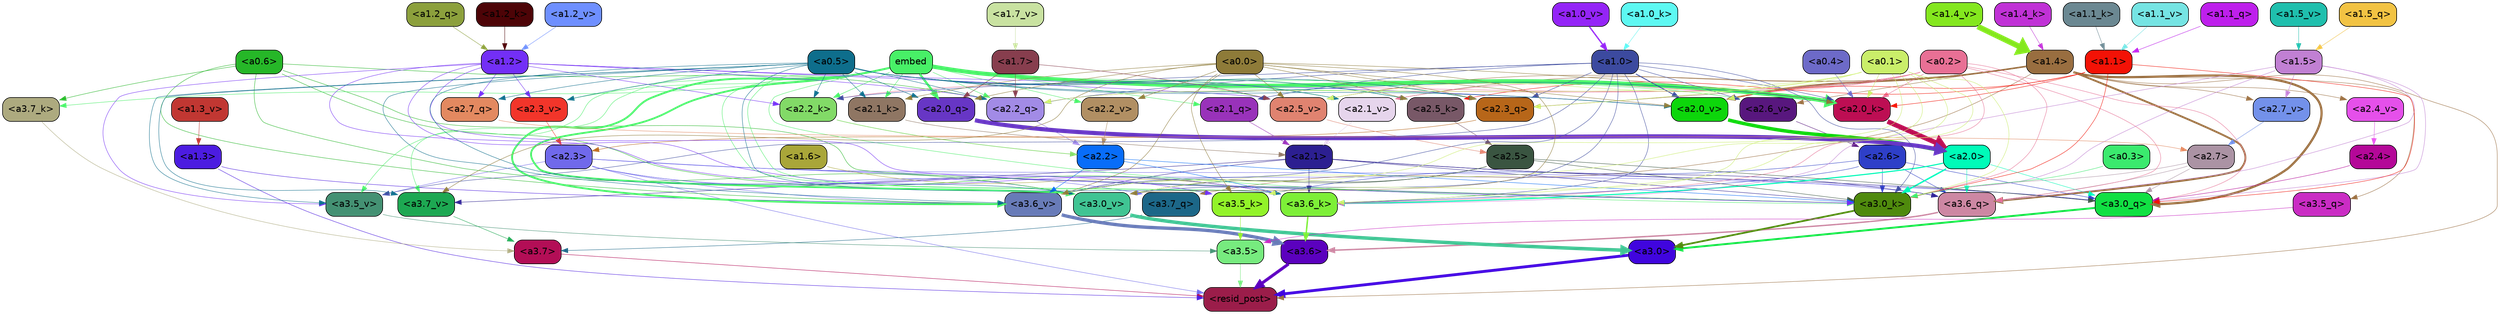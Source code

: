 strict digraph "" {
	graph [bgcolor=transparent,
		layout=dot,
		overlap=false,
		splines=true
	];
	"<a3.7>"	[color=black,
		fillcolor="#b30e56",
		fontname=Helvetica,
		shape=box,
		style="filled, rounded"];
	"<resid_post>"	[color=black,
		fillcolor="#9b1d4a",
		fontname=Helvetica,
		shape=box,
		style="filled, rounded"];
	"<a3.7>" -> "<resid_post>"	[color="#b30e56",
		penwidth=0.6239100098609924];
	"<a3.6>"	[color=black,
		fillcolor="#5b01be",
		fontname=Helvetica,
		shape=box,
		style="filled, rounded"];
	"<a3.6>" -> "<resid_post>"	[color="#5b01be",
		penwidth=4.569062113761902];
	"<a3.5>"	[color=black,
		fillcolor="#77eb7f",
		fontname=Helvetica,
		shape=box,
		style="filled, rounded"];
	"<a3.5>" -> "<resid_post>"	[color="#77eb7f",
		penwidth=0.6];
	"<a3.0>"	[color=black,
		fillcolor="#4005de",
		fontname=Helvetica,
		shape=box,
		style="filled, rounded"];
	"<a3.0>" -> "<resid_post>"	[color="#4005de",
		penwidth=4.283544182777405];
	"<a2.3>"	[color=black,
		fillcolor="#7069eb",
		fontname=Helvetica,
		shape=box,
		style="filled, rounded"];
	"<a2.3>" -> "<resid_post>"	[color="#7069eb",
		penwidth=0.6];
	"<a3.7_q>"	[color=black,
		fillcolor="#1c6788",
		fontname=Helvetica,
		shape=box,
		style="filled, rounded"];
	"<a2.3>" -> "<a3.7_q>"	[color="#7069eb",
		penwidth=0.6];
	"<a3.6_q>"	[color=black,
		fillcolor="#cd87a3",
		fontname=Helvetica,
		shape=box,
		style="filled, rounded"];
	"<a2.3>" -> "<a3.6_q>"	[color="#7069eb",
		penwidth=0.6];
	"<a3.0_q>"	[color=black,
		fillcolor="#11e043",
		fontname=Helvetica,
		shape=box,
		style="filled, rounded"];
	"<a2.3>" -> "<a3.0_q>"	[color="#7069eb",
		penwidth=0.6];
	"<a3.0_k>"	[color=black,
		fillcolor="#4f8a0d",
		fontname=Helvetica,
		shape=box,
		style="filled, rounded"];
	"<a2.3>" -> "<a3.0_k>"	[color="#7069eb",
		penwidth=0.6];
	"<a3.6_v>"	[color=black,
		fillcolor="#687bb8",
		fontname=Helvetica,
		shape=box,
		style="filled, rounded"];
	"<a2.3>" -> "<a3.6_v>"	[color="#7069eb",
		penwidth=0.6];
	"<a3.5_v>"	[color=black,
		fillcolor="#449173",
		fontname=Helvetica,
		shape=box,
		style="filled, rounded"];
	"<a2.3>" -> "<a3.5_v>"	[color="#7069eb",
		penwidth=0.6];
	"<a3.0_v>"	[color=black,
		fillcolor="#40c493",
		fontname=Helvetica,
		shape=box,
		style="filled, rounded"];
	"<a2.3>" -> "<a3.0_v>"	[color="#7069eb",
		penwidth=0.6];
	"<a1.4>"	[color=black,
		fillcolor="#996e40",
		fontname=Helvetica,
		shape=box,
		style="filled, rounded"];
	"<a1.4>" -> "<resid_post>"	[color="#996e40",
		penwidth=0.6];
	"<a1.4>" -> "<a3.7_q>"	[color="#996e40",
		penwidth=0.6];
	"<a1.4>" -> "<a3.6_q>"	[color="#996e40",
		penwidth=2.7934007048606873];
	"<a3.5_q>"	[color=black,
		fillcolor="#ca2cc4",
		fontname=Helvetica,
		shape=box,
		style="filled, rounded"];
	"<a1.4>" -> "<a3.5_q>"	[color="#996e40",
		penwidth=0.6];
	"<a1.4>" -> "<a3.0_q>"	[color="#996e40",
		penwidth=3.340754985809326];
	"<a2.3_q>"	[color=black,
		fillcolor="#b76619",
		fontname=Helvetica,
		shape=box,
		style="filled, rounded"];
	"<a1.4>" -> "<a2.3_q>"	[color="#996e40",
		penwidth=0.6];
	"<a2.7_v>"	[color=black,
		fillcolor="#7391ea",
		fontname=Helvetica,
		shape=box,
		style="filled, rounded"];
	"<a1.4>" -> "<a2.7_v>"	[color="#996e40",
		penwidth=0.6];
	"<a2.6_v>"	[color=black,
		fillcolor="#58177e",
		fontname=Helvetica,
		shape=box,
		style="filled, rounded"];
	"<a1.4>" -> "<a2.6_v>"	[color="#996e40",
		penwidth=0.6];
	"<a2.5_v>"	[color=black,
		fillcolor="#e08370",
		fontname=Helvetica,
		shape=box,
		style="filled, rounded"];
	"<a1.4>" -> "<a2.5_v>"	[color="#996e40",
		penwidth=0.6];
	"<a2.4_v>"	[color=black,
		fillcolor="#e550ea",
		fontname=Helvetica,
		shape=box,
		style="filled, rounded"];
	"<a1.4>" -> "<a2.4_v>"	[color="#996e40",
		penwidth=0.6];
	"<a2.1_v>"	[color=black,
		fillcolor="#e6d5ec",
		fontname=Helvetica,
		shape=box,
		style="filled, rounded"];
	"<a1.4>" -> "<a2.1_v>"	[color="#996e40",
		penwidth=0.6];
	"<a2.0_v>"	[color=black,
		fillcolor="#0dd60b",
		fontname=Helvetica,
		shape=box,
		style="filled, rounded"];
	"<a1.4>" -> "<a2.0_v>"	[color="#996e40",
		penwidth=2.268759250640869];
	"<a1.3>"	[color=black,
		fillcolor="#4c1ce1",
		fontname=Helvetica,
		shape=box,
		style="filled, rounded"];
	"<a1.3>" -> "<resid_post>"	[color="#4c1ce1",
		penwidth=0.6];
	"<a1.3>" -> "<a3.6_v>"	[color="#4c1ce1",
		penwidth=0.6];
	"<a3.7_q>" -> "<a3.7>"	[color="#1c6788",
		penwidth=0.6];
	"<a3.6_q>" -> "<a3.6>"	[color="#cd87a3",
		penwidth=2.0347584784030914];
	"<a3.5_q>" -> "<a3.5>"	[color="#ca2cc4",
		penwidth=0.6];
	"<a3.0_q>" -> "<a3.0>"	[color="#11e043",
		penwidth=2.8635367155075073];
	"<a3.7_k>"	[color=black,
		fillcolor="#adaa7f",
		fontname=Helvetica,
		shape=box,
		style="filled, rounded"];
	"<a3.7_k>" -> "<a3.7>"	[color="#adaa7f",
		penwidth=0.6];
	"<a3.6_k>"	[color=black,
		fillcolor="#7def37",
		fontname=Helvetica,
		shape=box,
		style="filled, rounded"];
	"<a3.6_k>" -> "<a3.6>"	[color="#7def37",
		penwidth=2.1760786175727844];
	"<a3.5_k>"	[color=black,
		fillcolor="#92f329",
		fontname=Helvetica,
		shape=box,
		style="filled, rounded"];
	"<a3.5_k>" -> "<a3.5>"	[color="#92f329",
		penwidth=0.6];
	"<a3.0_k>" -> "<a3.0>"	[color="#4f8a0d",
		penwidth=2.632905662059784];
	"<a3.7_v>"	[color=black,
		fillcolor="#1da852",
		fontname=Helvetica,
		shape=box,
		style="filled, rounded"];
	"<a3.7_v>" -> "<a3.7>"	[color="#1da852",
		penwidth=0.6];
	"<a3.6_v>" -> "<a3.6>"	[color="#687bb8",
		penwidth=4.981305837631226];
	"<a3.5_v>" -> "<a3.5>"	[color="#449173",
		penwidth=0.6];
	"<a3.0_v>" -> "<a3.0>"	[color="#40c493",
		penwidth=5.168330669403076];
	"<a2.7>"	[color=black,
		fillcolor="#ab93a4",
		fontname=Helvetica,
		shape=box,
		style="filled, rounded"];
	"<a2.7>" -> "<a3.6_q>"	[color="#ab93a4",
		penwidth=0.6];
	"<a2.7>" -> "<a3.0_q>"	[color="#ab93a4",
		penwidth=0.6];
	"<a2.7>" -> "<a3.0_k>"	[color="#ab93a4",
		penwidth=0.6];
	"<a2.6>"	[color=black,
		fillcolor="#2e3fc8",
		fontname=Helvetica,
		shape=box,
		style="filled, rounded"];
	"<a2.6>" -> "<a3.6_q>"	[color="#2e3fc8",
		penwidth=0.6];
	"<a2.6>" -> "<a3.0_q>"	[color="#2e3fc8",
		penwidth=0.6];
	"<a2.6>" -> "<a3.6_k>"	[color="#2e3fc8",
		penwidth=0.6];
	"<a2.6>" -> "<a3.5_k>"	[color="#2e3fc8",
		penwidth=0.6];
	"<a2.6>" -> "<a3.0_k>"	[color="#2e3fc8",
		penwidth=0.6];
	"<a2.1>"	[color=black,
		fillcolor="#2c1f91",
		fontname=Helvetica,
		shape=box,
		style="filled, rounded"];
	"<a2.1>" -> "<a3.6_q>"	[color="#2c1f91",
		penwidth=0.6];
	"<a2.1>" -> "<a3.0_q>"	[color="#2c1f91",
		penwidth=0.6];
	"<a2.1>" -> "<a3.6_k>"	[color="#2c1f91",
		penwidth=0.6];
	"<a2.1>" -> "<a3.0_k>"	[color="#2c1f91",
		penwidth=0.6];
	"<a2.1>" -> "<a3.7_v>"	[color="#2c1f91",
		penwidth=0.6];
	"<a2.1>" -> "<a3.6_v>"	[color="#2c1f91",
		penwidth=0.6];
	"<a2.0>"	[color=black,
		fillcolor="#00fbb8",
		fontname=Helvetica,
		shape=box,
		style="filled, rounded"];
	"<a2.0>" -> "<a3.6_q>"	[color="#00fbb8",
		penwidth=0.6];
	"<a2.0>" -> "<a3.0_q>"	[color="#00fbb8",
		penwidth=0.6];
	"<a2.0>" -> "<a3.6_k>"	[color="#00fbb8",
		penwidth=1.6382827460765839];
	"<a2.0>" -> "<a3.0_k>"	[color="#00fbb8",
		penwidth=2.161143198609352];
	"<a1.5>"	[color=black,
		fillcolor="#c180d3",
		fontname=Helvetica,
		shape=box,
		style="filled, rounded"];
	"<a1.5>" -> "<a3.6_q>"	[color="#c180d3",
		penwidth=0.6];
	"<a1.5>" -> "<a3.0_q>"	[color="#c180d3",
		penwidth=0.6];
	"<a1.5>" -> "<a3.6_k>"	[color="#c180d3",
		penwidth=0.6];
	"<a1.5>" -> "<a3.0_k>"	[color="#c180d3",
		penwidth=0.6];
	"<a1.5>" -> "<a2.7_v>"	[color="#c180d3",
		penwidth=0.6];
	"<a0.2>"	[color=black,
		fillcolor="#e87095",
		fontname=Helvetica,
		shape=box,
		style="filled, rounded"];
	"<a0.2>" -> "<a3.6_q>"	[color="#e87095",
		penwidth=0.6];
	"<a0.2>" -> "<a3.0_q>"	[color="#e87095",
		penwidth=0.6];
	"<a0.2>" -> "<a3.6_k>"	[color="#e87095",
		penwidth=0.6];
	"<a0.2>" -> "<a3.0_k>"	[color="#e87095",
		penwidth=0.6];
	"<a2.2_q>"	[color=black,
		fillcolor="#a28be6",
		fontname=Helvetica,
		shape=box,
		style="filled, rounded"];
	"<a0.2>" -> "<a2.2_q>"	[color="#e87095",
		penwidth=0.6];
	"<a2.2_k>"	[color=black,
		fillcolor="#82da67",
		fontname=Helvetica,
		shape=box,
		style="filled, rounded"];
	"<a0.2>" -> "<a2.2_k>"	[color="#e87095",
		penwidth=0.6];
	"<a2.0_k>"	[color=black,
		fillcolor="#bd0e53",
		fontname=Helvetica,
		shape=box,
		style="filled, rounded"];
	"<a0.2>" -> "<a2.0_k>"	[color="#e87095",
		penwidth=0.6];
	"<a0.2>" -> "<a2.1_v>"	[color="#e87095",
		penwidth=0.6];
	"<a0.2>" -> "<a2.0_v>"	[color="#e87095",
		penwidth=0.6];
	"<a2.5>"	[color=black,
		fillcolor="#3a5541",
		fontname=Helvetica,
		shape=box,
		style="filled, rounded"];
	"<a2.5>" -> "<a3.0_q>"	[color="#3a5541",
		penwidth=0.6];
	"<a2.5>" -> "<a3.0_k>"	[color="#3a5541",
		penwidth=0.6];
	"<a2.5>" -> "<a3.6_v>"	[color="#3a5541",
		penwidth=0.6];
	"<a2.5>" -> "<a3.0_v>"	[color="#3a5541",
		penwidth=0.6];
	"<a2.4>"	[color=black,
		fillcolor="#b40898",
		fontname=Helvetica,
		shape=box,
		style="filled, rounded"];
	"<a2.4>" -> "<a3.0_q>"	[color="#b40898",
		penwidth=0.6];
	"<a1.1>"	[color=black,
		fillcolor="#f31206",
		fontname=Helvetica,
		shape=box,
		style="filled, rounded"];
	"<a1.1>" -> "<a3.0_q>"	[color="#f31206",
		penwidth=0.6];
	"<a1.1>" -> "<a3.0_k>"	[color="#f31206",
		penwidth=0.6];
	"<a2.5_k>"	[color=black,
		fillcolor="#785867",
		fontname=Helvetica,
		shape=box,
		style="filled, rounded"];
	"<a1.1>" -> "<a2.5_k>"	[color="#f31206",
		penwidth=0.6];
	"<a1.1>" -> "<a2.0_k>"	[color="#f31206",
		penwidth=0.6];
	"<a1.1>" -> "<a2.0_v>"	[color="#f31206",
		penwidth=0.6];
	"<a0.6>"	[color=black,
		fillcolor="#26b728",
		fontname=Helvetica,
		shape=box,
		style="filled, rounded"];
	"<a0.6>" -> "<a3.7_k>"	[color="#26b728",
		penwidth=0.6];
	"<a0.6>" -> "<a3.6_k>"	[color="#26b728",
		penwidth=0.6];
	"<a0.6>" -> "<a3.0_k>"	[color="#26b728",
		penwidth=0.6];
	"<a0.6>" -> "<a3.6_v>"	[color="#26b728",
		penwidth=0.6];
	"<a0.6>" -> "<a3.0_v>"	[color="#26b728",
		penwidth=0.6];
	"<a0.6>" -> "<a2.2_q>"	[color="#26b728",
		penwidth=0.6];
	embed	[color=black,
		fillcolor="#48f067",
		fontname=Helvetica,
		shape=box,
		style="filled, rounded"];
	embed -> "<a3.7_k>"	[color="#48f067",
		penwidth=0.6];
	embed -> "<a3.6_k>"	[color="#48f067",
		penwidth=0.6];
	embed -> "<a3.5_k>"	[color="#48f067",
		penwidth=0.6];
	embed -> "<a3.0_k>"	[color="#48f067",
		penwidth=0.6];
	embed -> "<a3.7_v>"	[color="#48f067",
		penwidth=0.6];
	embed -> "<a3.6_v>"	[color="#48f067",
		penwidth=2.7825746536254883];
	embed -> "<a3.5_v>"	[color="#48f067",
		penwidth=0.6];
	embed -> "<a3.0_v>"	[color="#48f067",
		penwidth=2.6950180530548096];
	embed -> "<a2.3_q>"	[color="#48f067",
		penwidth=0.6];
	embed -> "<a2.2_q>"	[color="#48f067",
		penwidth=0.6];
	"<a2.1_q>"	[color=black,
		fillcolor="#9932ba",
		fontname=Helvetica,
		shape=box,
		style="filled, rounded"];
	embed -> "<a2.1_q>"	[color="#48f067",
		penwidth=0.6];
	"<a2.0_q>"	[color=black,
		fillcolor="#6736c5",
		fontname=Helvetica,
		shape=box,
		style="filled, rounded"];
	embed -> "<a2.0_q>"	[color="#48f067",
		penwidth=3.305941343307495];
	embed -> "<a2.5_k>"	[color="#48f067",
		penwidth=0.6];
	embed -> "<a2.2_k>"	[color="#48f067",
		penwidth=0.6698317527770996];
	"<a2.1_k>"	[color=black,
		fillcolor="#8f7663",
		fontname=Helvetica,
		shape=box,
		style="filled, rounded"];
	embed -> "<a2.1_k>"	[color="#48f067",
		penwidth=0.6];
	embed -> "<a2.0_k>"	[color="#48f067",
		penwidth=6.12570995092392];
	embed -> "<a2.6_v>"	[color="#48f067",
		penwidth=0.6];
	embed -> "<a2.5_v>"	[color="#48f067",
		penwidth=0.6];
	"<a2.3_v>"	[color=black,
		fillcolor="#f2352a",
		fontname=Helvetica,
		shape=box,
		style="filled, rounded"];
	embed -> "<a2.3_v>"	[color="#48f067",
		penwidth=0.6];
	"<a2.2_v>"	[color=black,
		fillcolor="#b18f63",
		fontname=Helvetica,
		shape=box,
		style="filled, rounded"];
	embed -> "<a2.2_v>"	[color="#48f067",
		penwidth=0.6];
	embed -> "<a2.1_v>"	[color="#48f067",
		penwidth=0.6];
	embed -> "<a2.0_v>"	[color="#48f067",
		penwidth=0.6];
	"<a2.2>"	[color=black,
		fillcolor="#086df9",
		fontname=Helvetica,
		shape=box,
		style="filled, rounded"];
	"<a2.2>" -> "<a3.6_k>"	[color="#086df9",
		penwidth=0.6];
	"<a2.2>" -> "<a3.0_k>"	[color="#086df9",
		penwidth=0.6];
	"<a2.2>" -> "<a3.6_v>"	[color="#086df9",
		penwidth=0.6];
	"<a1.6>"	[color=black,
		fillcolor="#a9a639",
		fontname=Helvetica,
		shape=box,
		style="filled, rounded"];
	"<a1.6>" -> "<a3.6_k>"	[color="#a9a639",
		penwidth=0.6];
	"<a1.2>"	[color=black,
		fillcolor="#732ff6",
		fontname=Helvetica,
		shape=box,
		style="filled, rounded"];
	"<a1.2>" -> "<a3.6_k>"	[color="#732ff6",
		penwidth=0.6];
	"<a1.2>" -> "<a3.5_k>"	[color="#732ff6",
		penwidth=0.6];
	"<a1.2>" -> "<a3.0_k>"	[color="#732ff6",
		penwidth=0.6];
	"<a1.2>" -> "<a3.5_v>"	[color="#732ff6",
		penwidth=0.6];
	"<a2.7_q>"	[color=black,
		fillcolor="#e38960",
		fontname=Helvetica,
		shape=box,
		style="filled, rounded"];
	"<a1.2>" -> "<a2.7_q>"	[color="#732ff6",
		penwidth=0.6];
	"<a1.2>" -> "<a2.2_q>"	[color="#732ff6",
		penwidth=0.6];
	"<a1.2>" -> "<a2.2_k>"	[color="#732ff6",
		penwidth=0.6];
	"<a1.2>" -> "<a2.5_v>"	[color="#732ff6",
		penwidth=0.6];
	"<a1.2>" -> "<a2.3_v>"	[color="#732ff6",
		penwidth=0.6];
	"<a1.2>" -> "<a2.0_v>"	[color="#732ff6",
		penwidth=0.6];
	"<a1.0>"	[color=black,
		fillcolor="#3c4a9f",
		fontname=Helvetica,
		shape=box,
		style="filled, rounded"];
	"<a1.0>" -> "<a3.6_k>"	[color="#3c4a9f",
		penwidth=0.6];
	"<a1.0>" -> "<a3.0_k>"	[color="#3c4a9f",
		penwidth=0.6];
	"<a1.0>" -> "<a3.6_v>"	[color="#3c4a9f",
		penwidth=0.6];
	"<a1.0>" -> "<a3.5_v>"	[color="#3c4a9f",
		penwidth=0.6];
	"<a1.0>" -> "<a3.0_v>"	[color="#3c4a9f",
		penwidth=0.6];
	"<a1.0>" -> "<a2.3_q>"	[color="#3c4a9f",
		penwidth=0.6];
	"<a1.0>" -> "<a2.2_q>"	[color="#3c4a9f",
		penwidth=0.6];
	"<a1.0>" -> "<a2.1_q>"	[color="#3c4a9f",
		penwidth=0.6];
	"<a1.0>" -> "<a2.2_k>"	[color="#3c4a9f",
		penwidth=0.6];
	"<a1.0>" -> "<a2.0_k>"	[color="#3c4a9f",
		penwidth=0.6];
	"<a1.0>" -> "<a2.6_v>"	[color="#3c4a9f",
		penwidth=0.6];
	"<a1.0>" -> "<a2.0_v>"	[color="#3c4a9f",
		penwidth=1.2213096618652344];
	"<a0.5>"	[color=black,
		fillcolor="#0e6e8c",
		fontname=Helvetica,
		shape=box,
		style="filled, rounded"];
	"<a0.5>" -> "<a3.6_k>"	[color="#0e6e8c",
		penwidth=0.6];
	"<a0.5>" -> "<a3.7_v>"	[color="#0e6e8c",
		penwidth=0.6];
	"<a0.5>" -> "<a3.6_v>"	[color="#0e6e8c",
		penwidth=0.6];
	"<a0.5>" -> "<a3.5_v>"	[color="#0e6e8c",
		penwidth=0.6];
	"<a0.5>" -> "<a3.0_v>"	[color="#0e6e8c",
		penwidth=0.6];
	"<a0.5>" -> "<a2.7_q>"	[color="#0e6e8c",
		penwidth=0.6];
	"<a0.5>" -> "<a2.3_q>"	[color="#0e6e8c",
		penwidth=0.6];
	"<a0.5>" -> "<a2.2_q>"	[color="#0e6e8c",
		penwidth=0.6];
	"<a0.5>" -> "<a2.0_q>"	[color="#0e6e8c",
		penwidth=0.6];
	"<a0.5>" -> "<a2.5_k>"	[color="#0e6e8c",
		penwidth=0.6];
	"<a0.5>" -> "<a2.2_k>"	[color="#0e6e8c",
		penwidth=0.6];
	"<a0.5>" -> "<a2.1_k>"	[color="#0e6e8c",
		penwidth=0.6];
	"<a0.5>" -> "<a2.0_k>"	[color="#0e6e8c",
		penwidth=0.6900839805603027];
	"<a0.5>" -> "<a2.3_v>"	[color="#0e6e8c",
		penwidth=0.6];
	"<a0.5>" -> "<a2.1_v>"	[color="#0e6e8c",
		penwidth=0.6];
	"<a0.5>" -> "<a2.0_v>"	[color="#0e6e8c",
		penwidth=0.6];
	"<a0.1>"	[color=black,
		fillcolor="#caee6a",
		fontname=Helvetica,
		shape=box,
		style="filled, rounded"];
	"<a0.1>" -> "<a3.6_k>"	[color="#caee6a",
		penwidth=0.6];
	"<a0.1>" -> "<a3.5_k>"	[color="#caee6a",
		penwidth=0.6];
	"<a0.1>" -> "<a3.0_k>"	[color="#caee6a",
		penwidth=0.6];
	"<a0.1>" -> "<a3.6_v>"	[color="#caee6a",
		penwidth=0.6];
	"<a0.1>" -> "<a3.0_v>"	[color="#caee6a",
		penwidth=0.6];
	"<a0.1>" -> "<a2.3_q>"	[color="#caee6a",
		penwidth=0.6];
	"<a0.1>" -> "<a2.2_q>"	[color="#caee6a",
		penwidth=0.6];
	"<a0.1>" -> "<a2.0_k>"	[color="#caee6a",
		penwidth=0.6];
	"<a0.1>" -> "<a2.5_v>"	[color="#caee6a",
		penwidth=0.6];
	"<a0.1>" -> "<a2.0_v>"	[color="#caee6a",
		penwidth=0.6];
	"<a0.0>"	[color=black,
		fillcolor="#8e7b39",
		fontname=Helvetica,
		shape=box,
		style="filled, rounded"];
	"<a0.0>" -> "<a3.5_k>"	[color="#8e7b39",
		penwidth=0.6];
	"<a0.0>" -> "<a3.7_v>"	[color="#8e7b39",
		penwidth=0.6];
	"<a0.0>" -> "<a3.6_v>"	[color="#8e7b39",
		penwidth=0.6];
	"<a0.0>" -> "<a3.0_v>"	[color="#8e7b39",
		penwidth=0.6];
	"<a0.0>" -> "<a2.3_q>"	[color="#8e7b39",
		penwidth=0.6];
	"<a0.0>" -> "<a2.0_q>"	[color="#8e7b39",
		penwidth=0.6];
	"<a0.0>" -> "<a2.5_k>"	[color="#8e7b39",
		penwidth=0.6];
	"<a0.0>" -> "<a2.1_k>"	[color="#8e7b39",
		penwidth=0.6];
	"<a0.0>" -> "<a2.0_k>"	[color="#8e7b39",
		penwidth=0.6];
	"<a0.0>" -> "<a2.5_v>"	[color="#8e7b39",
		penwidth=0.6];
	"<a0.0>" -> "<a2.2_v>"	[color="#8e7b39",
		penwidth=0.6];
	"<a0.0>" -> "<a2.0_v>"	[color="#8e7b39",
		penwidth=0.6];
	"<a0.3>"	[color=black,
		fillcolor="#3bea6e",
		fontname=Helvetica,
		shape=box,
		style="filled, rounded"];
	"<a0.3>" -> "<a3.0_k>"	[color="#3bea6e",
		penwidth=0.6];
	"<a2.7_q>" -> "<a2.7>"	[color="#e38960",
		penwidth=0.6];
	"<a2.3_q>" -> "<a2.3>"	[color="#b76619",
		penwidth=0.6];
	"<a2.2_q>" -> "<a2.2>"	[color="#a28be6",
		penwidth=0.7553567886352539];
	"<a2.1_q>" -> "<a2.1>"	[color="#9932ba",
		penwidth=0.6];
	"<a2.0_q>" -> "<a2.0>"	[color="#6736c5",
		penwidth=6.256794691085815];
	"<a2.5_k>" -> "<a2.5>"	[color="#785867",
		penwidth=0.6];
	"<a2.2_k>" -> "<a2.2>"	[color="#82da67",
		penwidth=0.8854708671569824];
	"<a2.1_k>" -> "<a2.1>"	[color="#8f7663",
		penwidth=0.6];
	"<a2.0_k>" -> "<a2.0>"	[color="#bd0e53",
		penwidth=7.231504917144775];
	"<a2.7_v>" -> "<a2.7>"	[color="#7391ea",
		penwidth=0.6];
	"<a2.6_v>" -> "<a2.6>"	[color="#58177e",
		penwidth=0.6];
	"<a2.5_v>" -> "<a2.5>"	[color="#e08370",
		penwidth=0.6];
	"<a2.4_v>" -> "<a2.4>"	[color="#e550ea",
		penwidth=0.6];
	"<a2.3_v>" -> "<a2.3>"	[color="#f2352a",
		penwidth=0.6];
	"<a2.2_v>" -> "<a2.2>"	[color="#b18f63",
		penwidth=0.6];
	"<a2.1_v>" -> "<a2.1>"	[color="#e6d5ec",
		penwidth=0.6];
	"<a2.0_v>" -> "<a2.0>"	[color="#0dd60b",
		penwidth=5.231471925973892];
	"<a1.7>"	[color=black,
		fillcolor="#873e4e",
		fontname=Helvetica,
		shape=box,
		style="filled, rounded"];
	"<a1.7>" -> "<a2.2_q>"	[color="#873e4e",
		penwidth=0.6];
	"<a1.7>" -> "<a2.0_q>"	[color="#873e4e",
		penwidth=0.6];
	"<a1.7>" -> "<a2.5_v>"	[color="#873e4e",
		penwidth=0.6];
	"<a0.4>"	[color=black,
		fillcolor="#6d6ac8",
		fontname=Helvetica,
		shape=box,
		style="filled, rounded"];
	"<a0.4>" -> "<a2.0_k>"	[color="#6d6ac8",
		penwidth=0.6];
	"<a1.5_q>"	[color=black,
		fillcolor="#f2c343",
		fontname=Helvetica,
		shape=box,
		style="filled, rounded"];
	"<a1.5_q>" -> "<a1.5>"	[color="#f2c343",
		penwidth=0.6];
	"<a1.2_q>"	[color=black,
		fillcolor="#8ca03c",
		fontname=Helvetica,
		shape=box,
		style="filled, rounded"];
	"<a1.2_q>" -> "<a1.2>"	[color="#8ca03c",
		penwidth=0.6];
	"<a1.1_q>"	[color=black,
		fillcolor="#be1fec",
		fontname=Helvetica,
		shape=box,
		style="filled, rounded"];
	"<a1.1_q>" -> "<a1.1>"	[color="#be1fec",
		penwidth=0.6];
	"<a1.4_k>"	[color=black,
		fillcolor="#c031d6",
		fontname=Helvetica,
		shape=box,
		style="filled, rounded"];
	"<a1.4_k>" -> "<a1.4>"	[color="#c031d6",
		penwidth=0.6];
	"<a1.2_k>"	[color=black,
		fillcolor="#4d0407",
		fontname=Helvetica,
		shape=box,
		style="filled, rounded"];
	"<a1.2_k>" -> "<a1.2>"	[color="#4d0407",
		penwidth=0.6];
	"<a1.1_k>"	[color=black,
		fillcolor="#6b8892",
		fontname=Helvetica,
		shape=box,
		style="filled, rounded"];
	"<a1.1_k>" -> "<a1.1>"	[color="#6b8892",
		penwidth=0.6];
	"<a1.0_k>"	[color=black,
		fillcolor="#5df8f2",
		fontname=Helvetica,
		shape=box,
		style="filled, rounded"];
	"<a1.0_k>" -> "<a1.0>"	[color="#5df8f2",
		penwidth=0.6];
	"<a1.7_v>"	[color=black,
		fillcolor="#c9e2a1",
		fontname=Helvetica,
		shape=box,
		style="filled, rounded"];
	"<a1.7_v>" -> "<a1.7>"	[color="#c9e2a1",
		penwidth=0.6];
	"<a1.5_v>"	[color=black,
		fillcolor="#1fbfad",
		fontname=Helvetica,
		shape=box,
		style="filled, rounded"];
	"<a1.5_v>" -> "<a1.5>"	[color="#1fbfad",
		penwidth=0.6];
	"<a1.4_v>"	[color=black,
		fillcolor="#84e71e",
		fontname=Helvetica,
		shape=box,
		style="filled, rounded"];
	"<a1.4_v>" -> "<a1.4>"	[color="#84e71e",
		penwidth=8.36684274673462];
	"<a1.3_v>"	[color=black,
		fillcolor="#c13732",
		fontname=Helvetica,
		shape=box,
		style="filled, rounded"];
	"<a1.3_v>" -> "<a1.3>"	[color="#c13732",
		penwidth=0.6];
	"<a1.2_v>"	[color=black,
		fillcolor="#6e8fff",
		fontname=Helvetica,
		shape=box,
		style="filled, rounded"];
	"<a1.2_v>" -> "<a1.2>"	[color="#6e8fff",
		penwidth=0.6];
	"<a1.1_v>"	[color=black,
		fillcolor="#75e4e3",
		fontname=Helvetica,
		shape=box,
		style="filled, rounded"];
	"<a1.1_v>" -> "<a1.1>"	[color="#75e4e3",
		penwidth=0.6];
	"<a1.0_v>"	[color=black,
		fillcolor="#9424f7",
		fontname=Helvetica,
		shape=box,
		style="filled, rounded"];
	"<a1.0_v>" -> "<a1.0>"	[color="#9424f7",
		penwidth=1.9665732383728027];
}
